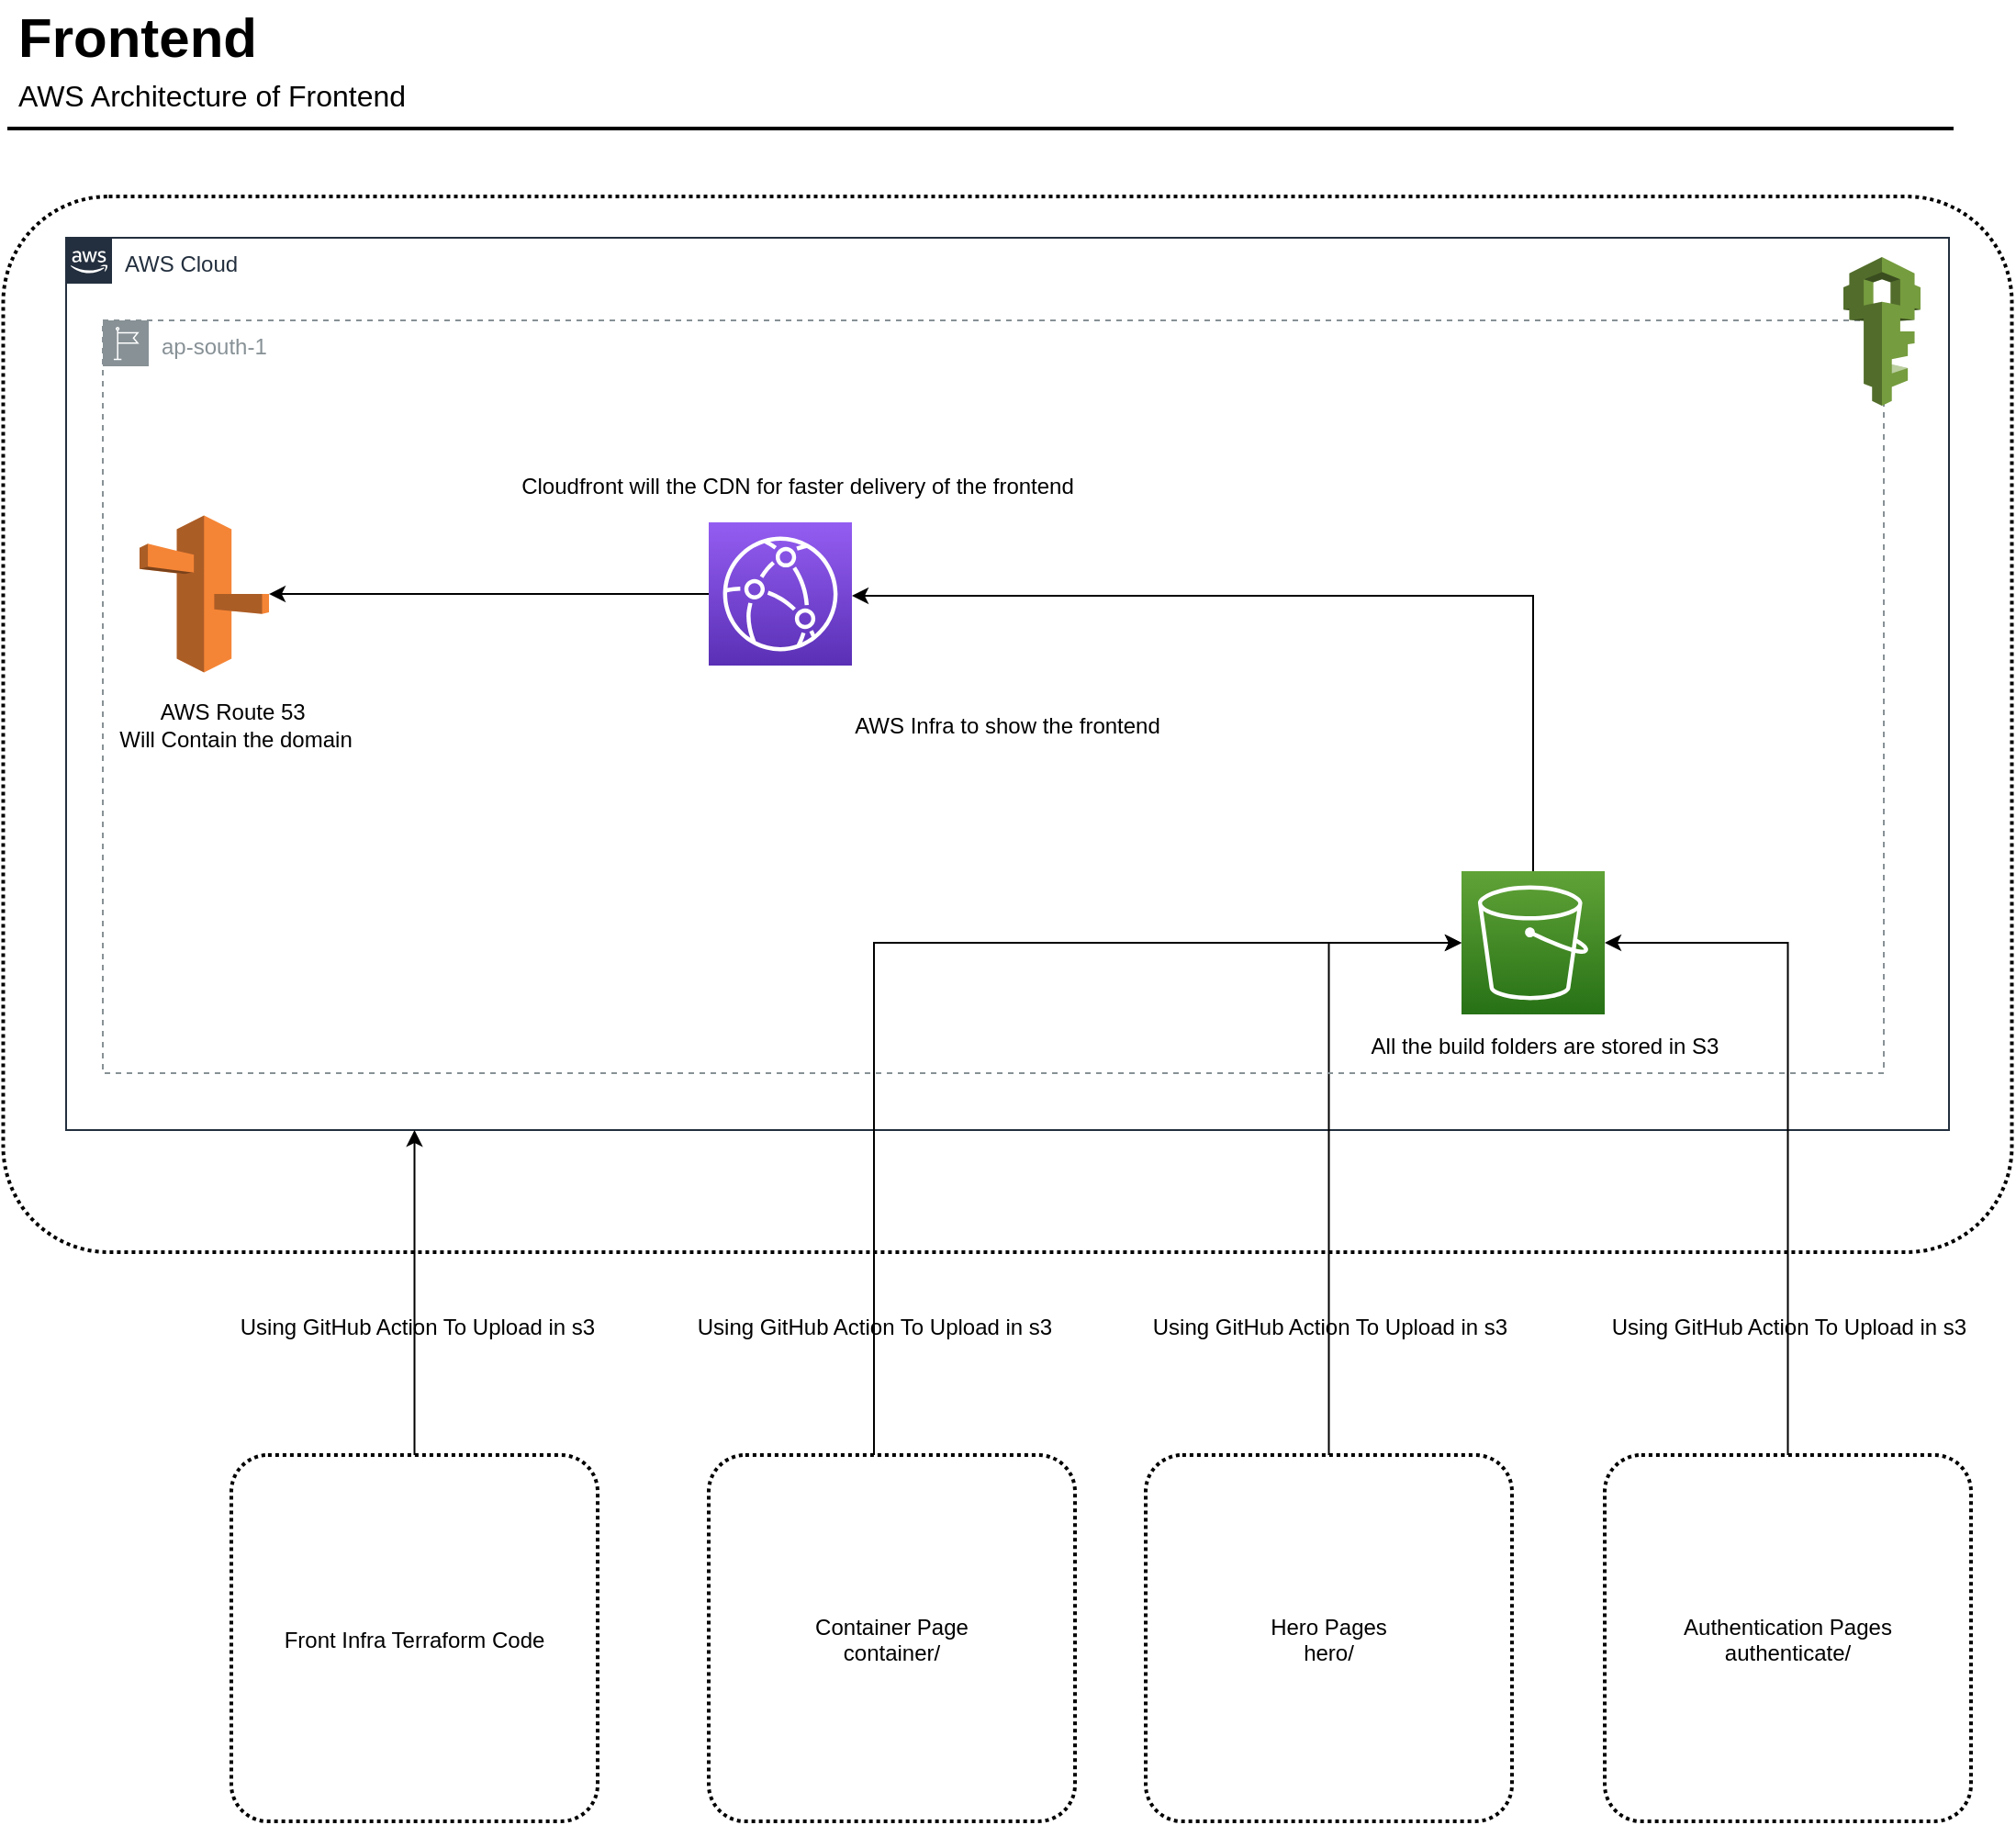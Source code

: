 <mxfile version="21.1.8" type="github">
  <diagram id="Ht1M8jgEwFfnCIfOTk4-" name="Page-1">
    <mxGraphModel dx="1390" dy="775" grid="1" gridSize="10" guides="1" tooltips="1" connect="1" arrows="1" fold="1" page="1" pageScale="1" pageWidth="827" pageHeight="1169" math="0" shadow="0">
      <root>
        <mxCell id="0" />
        <mxCell id="1" parent="0" />
        <mxCell id="UEzPUAAOIrF-is8g5C7q-2" value="AWS Cloud" style="points=[[0,0],[0.25,0],[0.5,0],[0.75,0],[1,0],[1,0.25],[1,0.5],[1,0.75],[1,1],[0.75,1],[0.5,1],[0.25,1],[0,1],[0,0.75],[0,0.5],[0,0.25]];outlineConnect=0;gradientColor=none;html=1;whiteSpace=wrap;fontSize=12;fontStyle=0;shape=mxgraph.aws4.group;grIcon=mxgraph.aws4.group_aws_cloud_alt;strokeColor=#232F3E;fillColor=none;verticalAlign=top;align=left;spacingLeft=30;fontColor=#232F3E;dashed=0;container=1;pointerEvents=0;collapsible=0;recursiveResize=0;" parent="1" vertex="1">
          <mxGeometry x="212" y="189.5" width="1025.5" height="486" as="geometry" />
        </mxCell>
        <mxCell id="tkfGIVQJVNPWEHhbewNU-13" style="edgeStyle=orthogonalEdgeStyle;rounded=0;orthogonalLoop=1;jettySize=auto;html=1;" parent="UEzPUAAOIrF-is8g5C7q-2" source="tkfGIVQJVNPWEHhbewNU-3" target="tkfGIVQJVNPWEHhbewNU-4" edge="1">
          <mxGeometry relative="1" as="geometry" />
        </mxCell>
        <mxCell id="tkfGIVQJVNPWEHhbewNU-3" value="" style="sketch=0;points=[[0,0,0],[0.25,0,0],[0.5,0,0],[0.75,0,0],[1,0,0],[0,1,0],[0.25,1,0],[0.5,1,0],[0.75,1,0],[1,1,0],[0,0.25,0],[0,0.5,0],[0,0.75,0],[1,0.25,0],[1,0.5,0],[1,0.75,0]];outlineConnect=0;fontColor=#232F3E;gradientColor=#945DF2;gradientDirection=north;fillColor=#5A30B5;strokeColor=#ffffff;dashed=0;verticalLabelPosition=bottom;verticalAlign=top;align=center;html=1;fontSize=12;fontStyle=0;aspect=fixed;shape=mxgraph.aws4.resourceIcon;resIcon=mxgraph.aws4.cloudfront;" parent="UEzPUAAOIrF-is8g5C7q-2" vertex="1">
          <mxGeometry x="350" y="155" width="78" height="78" as="geometry" />
        </mxCell>
        <mxCell id="tkfGIVQJVNPWEHhbewNU-11" style="edgeStyle=orthogonalEdgeStyle;rounded=0;orthogonalLoop=1;jettySize=auto;html=1;" parent="UEzPUAAOIrF-is8g5C7q-2" source="tkfGIVQJVNPWEHhbewNU-1" target="tkfGIVQJVNPWEHhbewNU-3" edge="1">
          <mxGeometry relative="1" as="geometry">
            <Array as="points">
              <mxPoint x="799" y="195" />
            </Array>
          </mxGeometry>
        </mxCell>
        <mxCell id="tkfGIVQJVNPWEHhbewNU-1" value="" style="sketch=0;points=[[0,0,0],[0.25,0,0],[0.5,0,0],[0.75,0,0],[1,0,0],[0,1,0],[0.25,1,0],[0.5,1,0],[0.75,1,0],[1,1,0],[0,0.25,0],[0,0.5,0],[0,0.75,0],[1,0.25,0],[1,0.5,0],[1,0.75,0]];outlineConnect=0;fontColor=#232F3E;gradientColor=#60A337;gradientDirection=north;fillColor=#277116;strokeColor=#ffffff;dashed=0;verticalLabelPosition=bottom;verticalAlign=top;align=center;html=1;fontSize=12;fontStyle=0;aspect=fixed;shape=mxgraph.aws4.resourceIcon;resIcon=mxgraph.aws4.s3;" parent="UEzPUAAOIrF-is8g5C7q-2" vertex="1">
          <mxGeometry x="760" y="345" width="78" height="78" as="geometry" />
        </mxCell>
        <mxCell id="tkfGIVQJVNPWEHhbewNU-4" value="" style="outlineConnect=0;dashed=0;verticalLabelPosition=bottom;verticalAlign=top;align=center;html=1;shape=mxgraph.aws3.route_53;fillColor=#F58536;gradientColor=none;" parent="UEzPUAAOIrF-is8g5C7q-2" vertex="1">
          <mxGeometry x="40" y="151.25" width="70.5" height="85.5" as="geometry" />
        </mxCell>
        <mxCell id="-QjtrjUzRDEMRZ5MF8oH-47" value="Frontend" style="text;html=1;resizable=0;points=[];autosize=1;align=left;verticalAlign=top;spacingTop=-4;fontSize=30;fontStyle=1" parent="1" vertex="1">
          <mxGeometry x="184" y="60" width="150" height="40" as="geometry" />
        </mxCell>
        <mxCell id="-QjtrjUzRDEMRZ5MF8oH-48" value="AWS Architecture of Frontend&amp;nbsp;" style="text;html=1;resizable=0;points=[];autosize=1;align=left;verticalAlign=top;spacingTop=-4;fontSize=16" parent="1" vertex="1">
          <mxGeometry x="184" y="100" width="240" height="30" as="geometry" />
        </mxCell>
        <mxCell id="SCVMTBWpLvtzJIhz15lM-1" value="" style="line;strokeWidth=2;html=1;fontSize=14;" parent="1" vertex="1">
          <mxGeometry x="180" y="125" width="1060" height="10" as="geometry" />
        </mxCell>
        <mxCell id="tkfGIVQJVNPWEHhbewNU-2" value="" style="shape=image;html=1;verticalAlign=top;verticalLabelPosition=bottom;labelBackgroundColor=#ffffff;imageAspect=0;aspect=fixed;image=https://cdn4.iconfinder.com/data/icons/ionicons/512/icon-social-github-128.png" parent="1" vertex="1">
          <mxGeometry x="1121.5" y="862.5" width="78" height="78" as="geometry" />
        </mxCell>
        <mxCell id="tkfGIVQJVNPWEHhbewNU-5" value="" style="shape=image;html=1;verticalAlign=top;verticalLabelPosition=bottom;labelBackgroundColor=#ffffff;imageAspect=0;aspect=fixed;image=https://cdn4.iconfinder.com/data/icons/ionicons/512/icon-social-github-128.png" parent="1" vertex="1">
          <mxGeometry x="882" y="862.5" width="78" height="78" as="geometry" />
        </mxCell>
        <mxCell id="tkfGIVQJVNPWEHhbewNU-9" style="edgeStyle=orthogonalEdgeStyle;rounded=0;orthogonalLoop=1;jettySize=auto;html=1;entryX=0;entryY=0.5;entryDx=0;entryDy=0;entryPerimeter=0;" parent="1" source="tkfGIVQJVNPWEHhbewNU-7" target="tkfGIVQJVNPWEHhbewNU-1" edge="1">
          <mxGeometry relative="1" as="geometry" />
        </mxCell>
        <mxCell id="tkfGIVQJVNPWEHhbewNU-7" value="Hero Pages&#xa;hero/" style="rounded=1;arcSize=10;dashed=1;fillColor=none;gradientColor=none;dashPattern=1 1;strokeWidth=2;" parent="1" vertex="1">
          <mxGeometry x="800" y="852.5" width="199.5" height="199.5" as="geometry" />
        </mxCell>
        <mxCell id="tkfGIVQJVNPWEHhbewNU-10" style="edgeStyle=orthogonalEdgeStyle;rounded=0;orthogonalLoop=1;jettySize=auto;html=1;entryX=1;entryY=0.5;entryDx=0;entryDy=0;entryPerimeter=0;" parent="1" source="tkfGIVQJVNPWEHhbewNU-8" target="tkfGIVQJVNPWEHhbewNU-1" edge="1">
          <mxGeometry relative="1" as="geometry" />
        </mxCell>
        <mxCell id="tkfGIVQJVNPWEHhbewNU-8" value="Authentication Pages&#xa;authenticate/" style="rounded=1;arcSize=10;dashed=1;fillColor=none;gradientColor=none;dashPattern=1 1;strokeWidth=2;" parent="1" vertex="1">
          <mxGeometry x="1050" y="852.5" width="199.5" height="199.5" as="geometry" />
        </mxCell>
        <mxCell id="tkfGIVQJVNPWEHhbewNU-14" value="" style="shape=image;html=1;verticalAlign=top;verticalLabelPosition=bottom;labelBackgroundColor=#ffffff;imageAspect=0;aspect=fixed;image=https://cdn4.iconfinder.com/data/icons/ionicons/512/icon-social-github-128.png" parent="1" vertex="1">
          <mxGeometry x="644" y="862.5" width="70" height="70" as="geometry" />
        </mxCell>
        <mxCell id="tkfGIVQJVNPWEHhbewNU-16" style="edgeStyle=orthogonalEdgeStyle;rounded=0;orthogonalLoop=1;jettySize=auto;html=1;" parent="1" source="tkfGIVQJVNPWEHhbewNU-15" target="tkfGIVQJVNPWEHhbewNU-1" edge="1">
          <mxGeometry relative="1" as="geometry">
            <Array as="points">
              <mxPoint x="652" y="573.5" />
            </Array>
          </mxGeometry>
        </mxCell>
        <mxCell id="tkfGIVQJVNPWEHhbewNU-15" value="Container Page&#xa;container/" style="rounded=1;arcSize=10;dashed=1;fillColor=none;gradientColor=none;dashPattern=1 1;strokeWidth=2;" parent="1" vertex="1">
          <mxGeometry x="562" y="852.5" width="199.5" height="199.5" as="geometry" />
        </mxCell>
        <mxCell id="tkfGIVQJVNPWEHhbewNU-17" value="ap-south-1" style="sketch=0;outlineConnect=0;gradientColor=none;html=1;whiteSpace=wrap;fontSize=12;fontStyle=0;shape=mxgraph.aws4.group;grIcon=mxgraph.aws4.group_region;strokeColor=#879196;fillColor=none;verticalAlign=top;align=left;spacingLeft=30;fontColor=#879196;dashed=1;" parent="1" vertex="1">
          <mxGeometry x="232" y="234.5" width="970" height="410" as="geometry" />
        </mxCell>
        <mxCell id="tkfGIVQJVNPWEHhbewNU-18" value="" style="shape=image;html=1;verticalAlign=top;verticalLabelPosition=bottom;labelBackgroundColor=#ffffff;imageAspect=0;aspect=fixed;image=https://cdn4.iconfinder.com/data/icons/ionicons/512/icon-social-github-128.png" parent="1" vertex="1">
          <mxGeometry x="372" y="872.5" width="62" height="62" as="geometry" />
        </mxCell>
        <mxCell id="tkfGIVQJVNPWEHhbewNU-21" style="edgeStyle=orthogonalEdgeStyle;rounded=0;orthogonalLoop=1;jettySize=auto;html=1;" parent="1" source="tkfGIVQJVNPWEHhbewNU-19" target="UEzPUAAOIrF-is8g5C7q-2" edge="1">
          <mxGeometry relative="1" as="geometry">
            <mxPoint x="421.75" y="684.5" as="targetPoint" />
            <Array as="points">
              <mxPoint x="392" y="674.5" />
              <mxPoint x="392" y="674.5" />
            </Array>
          </mxGeometry>
        </mxCell>
        <mxCell id="tkfGIVQJVNPWEHhbewNU-19" value="Front Infra Terraform Code" style="rounded=1;arcSize=10;dashed=1;fillColor=none;gradientColor=none;dashPattern=1 1;strokeWidth=2;" parent="1" vertex="1">
          <mxGeometry x="302" y="852.5" width="199.5" height="199.5" as="geometry" />
        </mxCell>
        <mxCell id="tkfGIVQJVNPWEHhbewNU-20" value="" style="shape=image;verticalLabelPosition=bottom;labelBackgroundColor=default;verticalAlign=top;aspect=fixed;imageAspect=0;image=https://www.aviator.co/blog/wp-content/uploads/2023/01/terraform.png;" parent="1" vertex="1">
          <mxGeometry x="304" y="972.5" width="90" height="67.5" as="geometry" />
        </mxCell>
        <mxCell id="tkfGIVQJVNPWEHhbewNU-22" value="" style="shape=image;verticalLabelPosition=bottom;labelBackgroundColor=default;verticalAlign=top;aspect=fixed;imageAspect=0;image=https://www.aviator.co/blog/wp-content/uploads/2023/01/terraform.png;" parent="1" vertex="1">
          <mxGeometry x="212" y="684.5" width="70" height="52.5" as="geometry" />
        </mxCell>
        <mxCell id="tkfGIVQJVNPWEHhbewNU-23" value="AWS Infra to show the frontend" style="rounded=1;arcSize=10;dashed=1;fillColor=none;gradientColor=none;dashPattern=1 1;strokeWidth=2;" parent="1" vertex="1">
          <mxGeometry x="177.75" y="167" width="1094" height="575" as="geometry" />
        </mxCell>
        <mxCell id="tkfGIVQJVNPWEHhbewNU-24" value="Using GitHub Action To Upload in s3" style="text;html=1;align=center;verticalAlign=middle;resizable=0;points=[];autosize=1;strokeColor=none;fillColor=none;" parent="1" vertex="1">
          <mxGeometry x="1039.75" y="768" width="220" height="30" as="geometry" />
        </mxCell>
        <mxCell id="tkfGIVQJVNPWEHhbewNU-25" value="Using GitHub Action To Upload in s3" style="text;html=1;align=center;verticalAlign=middle;resizable=0;points=[];autosize=1;strokeColor=none;fillColor=none;" parent="1" vertex="1">
          <mxGeometry x="541.5" y="768" width="220" height="30" as="geometry" />
        </mxCell>
        <mxCell id="tkfGIVQJVNPWEHhbewNU-26" value="Using GitHub Action To Upload in s3" style="text;html=1;align=center;verticalAlign=middle;resizable=0;points=[];autosize=1;strokeColor=none;fillColor=none;" parent="1" vertex="1">
          <mxGeometry x="789.75" y="768" width="220" height="30" as="geometry" />
        </mxCell>
        <mxCell id="tkfGIVQJVNPWEHhbewNU-29" value="Using GitHub Action To Upload in s3" style="text;html=1;align=center;verticalAlign=middle;resizable=0;points=[];autosize=1;strokeColor=none;fillColor=none;" parent="1" vertex="1">
          <mxGeometry x="293" y="768" width="220" height="30" as="geometry" />
        </mxCell>
        <mxCell id="J3DR8CgU-SjV--Wl0S02-1" value="AWS Route 53&amp;nbsp;&lt;br&gt;Will Contain the domain" style="text;html=1;align=center;verticalAlign=middle;resizable=0;points=[];autosize=1;strokeColor=none;fillColor=none;" vertex="1" parent="1">
          <mxGeometry x="229" y="434.5" width="150" height="40" as="geometry" />
        </mxCell>
        <mxCell id="J3DR8CgU-SjV--Wl0S02-2" value="Cloudfront will the CDN for faster delivery of the frontend" style="text;html=1;align=center;verticalAlign=middle;resizable=0;points=[];autosize=1;strokeColor=none;fillColor=none;" vertex="1" parent="1">
          <mxGeometry x="450" y="310" width="320" height="30" as="geometry" />
        </mxCell>
        <mxCell id="J3DR8CgU-SjV--Wl0S02-3" value="All the build folders are stored in S3" style="text;html=1;align=center;verticalAlign=middle;resizable=0;points=[];autosize=1;strokeColor=none;fillColor=none;" vertex="1" parent="1">
          <mxGeometry x="911.5" y="614.5" width="210" height="30" as="geometry" />
        </mxCell>
        <mxCell id="J3DR8CgU-SjV--Wl0S02-5" value="" style="outlineConnect=0;dashed=0;verticalLabelPosition=bottom;verticalAlign=top;align=center;html=1;shape=mxgraph.aws3.iam;fillColor=#759C3E;gradientColor=none;" vertex="1" parent="1">
          <mxGeometry x="1180" y="200" width="42" height="81" as="geometry" />
        </mxCell>
      </root>
    </mxGraphModel>
  </diagram>
</mxfile>
